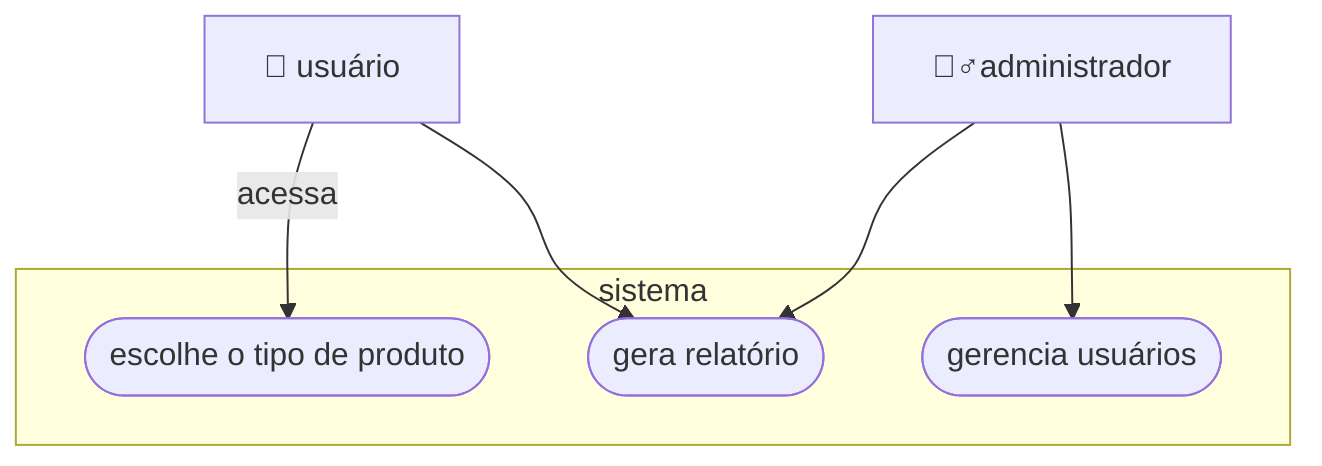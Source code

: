 flowchart TD 
    %% TD - Top down (diagrama sai na vertical)
    %% LR - left rigth (diagrama sai na horizontal)
    user["👤 usuário"]
    adm["🧞‍♂️administrador"]

    subgraph "sistema"
    Escolhe(["escolhe o tipo de produto"])
    relatorio([gera relatório])
    gerencia([gerencia usuários])
end

    adm -->relatorio
    adm -->gerencia

    user --"acessa" -->Escolhe
    user -->relatorio